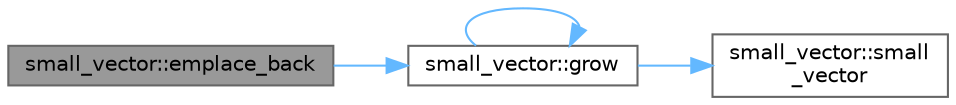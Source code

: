 digraph "small_vector::emplace_back"
{
 // LATEX_PDF_SIZE
  bgcolor="transparent";
  edge [fontname=Helvetica,fontsize=10,labelfontname=Helvetica,labelfontsize=10];
  node [fontname=Helvetica,fontsize=10,shape=box,height=0.2,width=0.4];
  rankdir="LR";
  Node1 [id="Node000001",label="small_vector::emplace_back",height=0.2,width=0.4,color="gray40", fillcolor="grey60", style="filled", fontcolor="black",tooltip=" "];
  Node1 -> Node2 [id="edge1_Node000001_Node000002",color="steelblue1",style="solid",tooltip=" "];
  Node2 [id="Node000002",label="small_vector::grow",height=0.2,width=0.4,color="grey40", fillcolor="white", style="filled",URL="$classsmall__vector.html#a82e4f6c771806b197b681e297ff2bb28",tooltip=" "];
  Node2 -> Node2 [id="edge2_Node000002_Node000002",color="steelblue1",style="solid",tooltip=" "];
  Node2 -> Node3 [id="edge3_Node000002_Node000003",color="steelblue1",style="solid",tooltip=" "];
  Node3 [id="Node000003",label="small_vector::small\l_vector",height=0.2,width=0.4,color="grey40", fillcolor="white", style="filled",URL="$classsmall__vector.html#ae27be940eb15382ebf839529faf6547a",tooltip=" "];
}
